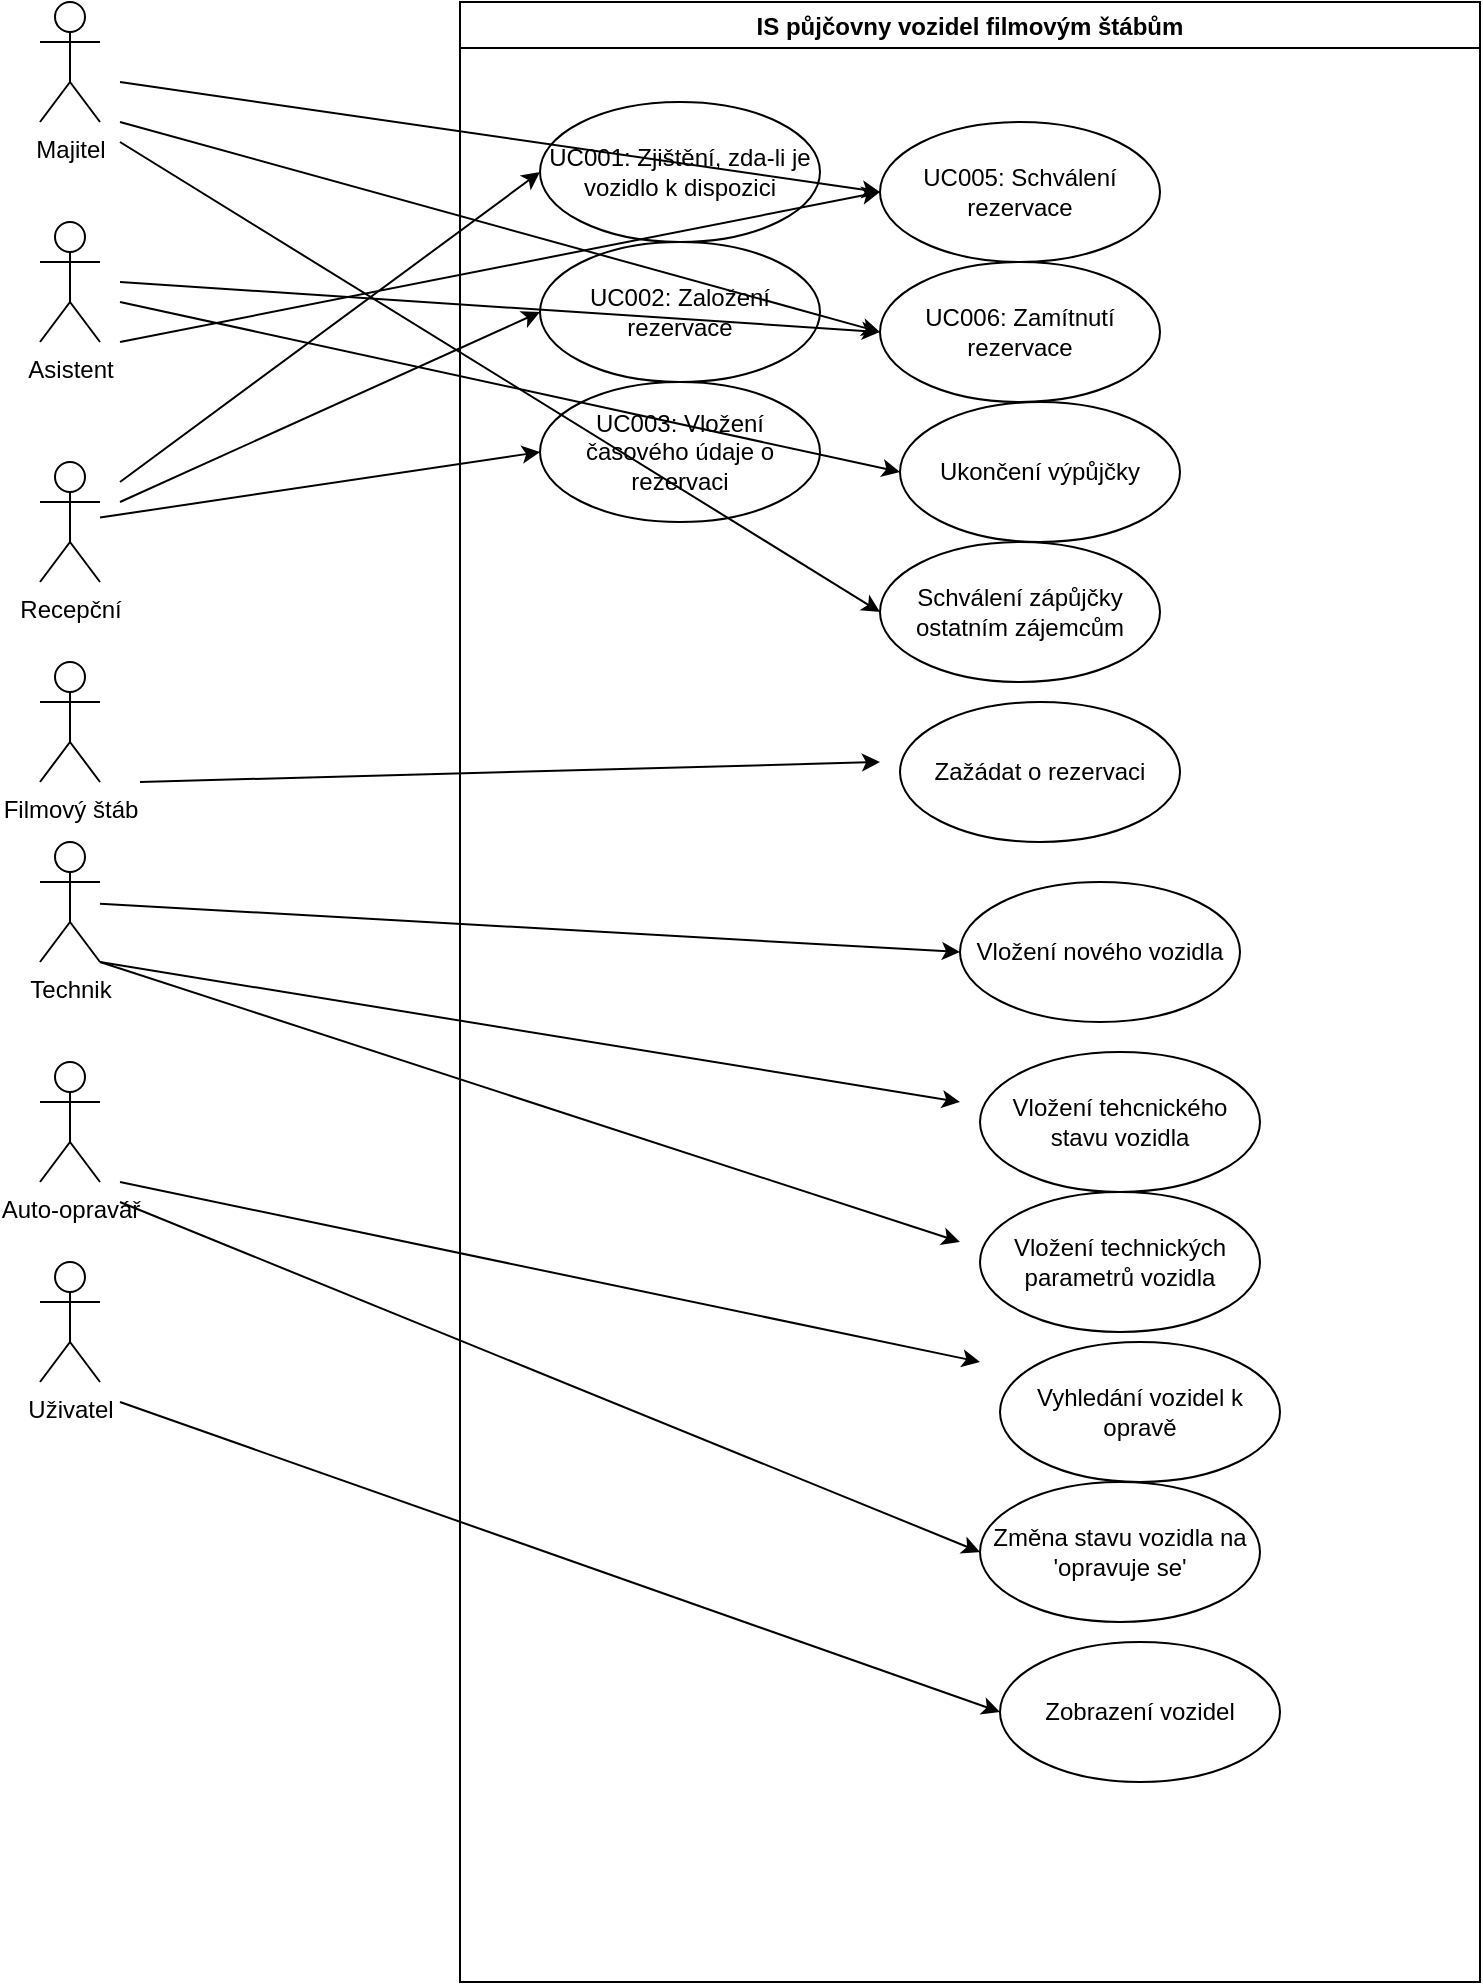 <mxfile version="15.5.9" type="github">
  <diagram id="apy8Ngh781oBLHAfVLGE" name="Page-1">
    <mxGraphModel dx="1038" dy="546" grid="1" gridSize="10" guides="1" tooltips="1" connect="1" arrows="1" fold="1" page="1" pageScale="1" pageWidth="3300" pageHeight="4681" math="0" shadow="0">
      <root>
        <mxCell id="0" />
        <mxCell id="1" parent="0" />
        <mxCell id="m64D21JxlKDrZVXCHpGl-1" value="&lt;div&gt;Majitel&lt;/div&gt;" style="shape=umlActor;verticalLabelPosition=bottom;verticalAlign=top;html=1;outlineConnect=0;" parent="1" vertex="1">
          <mxGeometry x="70" y="80" width="30" height="60" as="geometry" />
        </mxCell>
        <mxCell id="m64D21JxlKDrZVXCHpGl-2" value="&lt;div&gt;Asistent&lt;/div&gt;&lt;div&gt;&lt;br&gt;&lt;/div&gt;" style="shape=umlActor;verticalLabelPosition=bottom;verticalAlign=top;html=1;outlineConnect=0;" parent="1" vertex="1">
          <mxGeometry x="70" y="190" width="30" height="60" as="geometry" />
        </mxCell>
        <mxCell id="m64D21JxlKDrZVXCHpGl-3" value="Recepční" style="shape=umlActor;verticalLabelPosition=bottom;verticalAlign=top;html=1;outlineConnect=0;" parent="1" vertex="1">
          <mxGeometry x="70" y="310" width="30" height="60" as="geometry" />
        </mxCell>
        <mxCell id="m64D21JxlKDrZVXCHpGl-6" value="Filmový štáb" style="shape=umlActor;verticalLabelPosition=bottom;verticalAlign=top;html=1;outlineConnect=0;" parent="1" vertex="1">
          <mxGeometry x="70" y="410" width="30" height="60" as="geometry" />
        </mxCell>
        <mxCell id="m64D21JxlKDrZVXCHpGl-7" value="Technik" style="shape=umlActor;verticalLabelPosition=bottom;verticalAlign=top;html=1;outlineConnect=0;" parent="1" vertex="1">
          <mxGeometry x="70" y="500" width="30" height="60" as="geometry" />
        </mxCell>
        <mxCell id="m64D21JxlKDrZVXCHpGl-9" value="Auto-opravář" style="shape=umlActor;verticalLabelPosition=bottom;verticalAlign=top;html=1;outlineConnect=0;" parent="1" vertex="1">
          <mxGeometry x="70" y="610" width="30" height="60" as="geometry" />
        </mxCell>
        <mxCell id="m64D21JxlKDrZVXCHpGl-11" value="IS půjčovny vozidel filmovým štábům" style="swimlane;" parent="1" vertex="1">
          <mxGeometry x="280" y="80" width="510" height="990" as="geometry" />
        </mxCell>
        <mxCell id="m64D21JxlKDrZVXCHpGl-13" value="UC001: Zjištění, zda-li je vozidlo k dispozici" style="ellipse;whiteSpace=wrap;html=1;" parent="m64D21JxlKDrZVXCHpGl-11" vertex="1">
          <mxGeometry x="40" y="50" width="140" height="70" as="geometry" />
        </mxCell>
        <mxCell id="m64D21JxlKDrZVXCHpGl-15" value="UC002: Založení rezervace" style="ellipse;whiteSpace=wrap;html=1;" parent="m64D21JxlKDrZVXCHpGl-11" vertex="1">
          <mxGeometry x="40" y="120" width="140" height="70" as="geometry" />
        </mxCell>
        <mxCell id="m64D21JxlKDrZVXCHpGl-17" value="UC003: Vložení časového údaje o rezervaci" style="ellipse;whiteSpace=wrap;html=1;" parent="m64D21JxlKDrZVXCHpGl-11" vertex="1">
          <mxGeometry x="40" y="190" width="140" height="70" as="geometry" />
        </mxCell>
        <mxCell id="m64D21JxlKDrZVXCHpGl-21" value="UC005: Schválení rezervace" style="ellipse;whiteSpace=wrap;html=1;" parent="m64D21JxlKDrZVXCHpGl-11" vertex="1">
          <mxGeometry x="210" y="60" width="140" height="70" as="geometry" />
        </mxCell>
        <mxCell id="m64D21JxlKDrZVXCHpGl-23" value="UC006: Zamítnutí rezervace" style="ellipse;whiteSpace=wrap;html=1;" parent="m64D21JxlKDrZVXCHpGl-11" vertex="1">
          <mxGeometry x="210" y="130" width="140" height="70" as="geometry" />
        </mxCell>
        <mxCell id="rS2RggNhqOTAi8GMfx9j-12" value="Ukončení výpůjčky" style="ellipse;whiteSpace=wrap;html=1;" vertex="1" parent="m64D21JxlKDrZVXCHpGl-11">
          <mxGeometry x="220" y="200" width="140" height="70" as="geometry" />
        </mxCell>
        <mxCell id="rS2RggNhqOTAi8GMfx9j-14" value="Schválení zápůjčky ostatním zájemcům" style="ellipse;whiteSpace=wrap;html=1;" vertex="1" parent="m64D21JxlKDrZVXCHpGl-11">
          <mxGeometry x="210" y="270" width="140" height="70" as="geometry" />
        </mxCell>
        <mxCell id="rS2RggNhqOTAi8GMfx9j-17" value="Zažádat o rezervaci" style="ellipse;whiteSpace=wrap;html=1;" vertex="1" parent="m64D21JxlKDrZVXCHpGl-11">
          <mxGeometry x="220" y="350" width="140" height="70" as="geometry" />
        </mxCell>
        <mxCell id="rS2RggNhqOTAi8GMfx9j-19" value="Vložení nového vozidla" style="ellipse;whiteSpace=wrap;html=1;" vertex="1" parent="m64D21JxlKDrZVXCHpGl-11">
          <mxGeometry x="250" y="440" width="140" height="70" as="geometry" />
        </mxCell>
        <mxCell id="rS2RggNhqOTAi8GMfx9j-21" value="Vložení tehcnického stavu vozidla" style="ellipse;whiteSpace=wrap;html=1;" vertex="1" parent="m64D21JxlKDrZVXCHpGl-11">
          <mxGeometry x="260" y="525" width="140" height="70" as="geometry" />
        </mxCell>
        <mxCell id="rS2RggNhqOTAi8GMfx9j-23" value="Vložení technických parametrů vozidla" style="ellipse;whiteSpace=wrap;html=1;" vertex="1" parent="m64D21JxlKDrZVXCHpGl-11">
          <mxGeometry x="260" y="595" width="140" height="70" as="geometry" />
        </mxCell>
        <mxCell id="rS2RggNhqOTAi8GMfx9j-25" value="Vyhledání vozidel k opravě" style="ellipse;whiteSpace=wrap;html=1;" vertex="1" parent="m64D21JxlKDrZVXCHpGl-11">
          <mxGeometry x="270" y="670" width="140" height="70" as="geometry" />
        </mxCell>
        <mxCell id="rS2RggNhqOTAi8GMfx9j-27" value="Změna stavu vozidla na &#39;opravuje se&#39;&lt;br&gt;" style="ellipse;whiteSpace=wrap;html=1;" vertex="1" parent="m64D21JxlKDrZVXCHpGl-11">
          <mxGeometry x="260" y="740" width="140" height="70" as="geometry" />
        </mxCell>
        <mxCell id="rS2RggNhqOTAi8GMfx9j-29" value="&lt;div&gt;Zobrazení vozidel&lt;/div&gt;" style="ellipse;whiteSpace=wrap;html=1;" vertex="1" parent="m64D21JxlKDrZVXCHpGl-11">
          <mxGeometry x="270" y="820" width="140" height="70" as="geometry" />
        </mxCell>
        <mxCell id="m64D21JxlKDrZVXCHpGl-29" value="&lt;div&gt;Uživatel&lt;/div&gt;&lt;div&gt;&lt;br&gt;&lt;/div&gt;" style="shape=umlActor;verticalLabelPosition=bottom;verticalAlign=top;html=1;outlineConnect=0;" parent="1" vertex="1">
          <mxGeometry x="70" y="710" width="30" height="60" as="geometry" />
        </mxCell>
        <mxCell id="rS2RggNhqOTAi8GMfx9j-1" value="" style="endArrow=classic;html=1;rounded=0;entryX=0;entryY=0.5;entryDx=0;entryDy=0;" edge="1" parent="1" target="m64D21JxlKDrZVXCHpGl-13">
          <mxGeometry width="50" height="50" relative="1" as="geometry">
            <mxPoint x="110" y="320" as="sourcePoint" />
            <mxPoint x="310" y="170" as="targetPoint" />
          </mxGeometry>
        </mxCell>
        <mxCell id="rS2RggNhqOTAi8GMfx9j-2" value="" style="endArrow=classic;html=1;rounded=0;entryX=0;entryY=0.5;entryDx=0;entryDy=0;" edge="1" parent="1" target="m64D21JxlKDrZVXCHpGl-15">
          <mxGeometry width="50" height="50" relative="1" as="geometry">
            <mxPoint x="110" y="330" as="sourcePoint" />
            <mxPoint x="160" y="320" as="targetPoint" />
          </mxGeometry>
        </mxCell>
        <mxCell id="rS2RggNhqOTAi8GMfx9j-3" value="" style="endArrow=classic;html=1;rounded=0;entryX=0;entryY=0.5;entryDx=0;entryDy=0;" edge="1" parent="1" source="m64D21JxlKDrZVXCHpGl-3" target="m64D21JxlKDrZVXCHpGl-17">
          <mxGeometry width="50" height="50" relative="1" as="geometry">
            <mxPoint x="170" y="370" as="sourcePoint" />
            <mxPoint x="220" y="320" as="targetPoint" />
          </mxGeometry>
        </mxCell>
        <mxCell id="rS2RggNhqOTAi8GMfx9j-4" value="" style="endArrow=classic;html=1;rounded=0;entryX=0;entryY=0.5;entryDx=0;entryDy=0;" edge="1" parent="1" target="m64D21JxlKDrZVXCHpGl-21">
          <mxGeometry width="50" height="50" relative="1" as="geometry">
            <mxPoint x="110" y="120" as="sourcePoint" />
            <mxPoint x="150" y="90" as="targetPoint" />
          </mxGeometry>
        </mxCell>
        <mxCell id="rS2RggNhqOTAi8GMfx9j-6" value="" style="endArrow=classic;html=1;rounded=0;entryX=0;entryY=0.5;entryDx=0;entryDy=0;" edge="1" parent="1" target="m64D21JxlKDrZVXCHpGl-21">
          <mxGeometry width="50" height="50" relative="1" as="geometry">
            <mxPoint x="110" y="250" as="sourcePoint" />
            <mxPoint x="160" y="200" as="targetPoint" />
          </mxGeometry>
        </mxCell>
        <mxCell id="rS2RggNhqOTAi8GMfx9j-7" value="" style="endArrow=classic;html=1;rounded=0;entryX=0;entryY=0.5;entryDx=0;entryDy=0;" edge="1" parent="1" target="m64D21JxlKDrZVXCHpGl-23">
          <mxGeometry width="50" height="50" relative="1" as="geometry">
            <mxPoint x="110" y="140" as="sourcePoint" />
            <mxPoint x="160" y="120" as="targetPoint" />
          </mxGeometry>
        </mxCell>
        <mxCell id="rS2RggNhqOTAi8GMfx9j-9" value="" style="endArrow=classic;html=1;rounded=0;entryX=0;entryY=0.5;entryDx=0;entryDy=0;" edge="1" parent="1" target="m64D21JxlKDrZVXCHpGl-23">
          <mxGeometry width="50" height="50" relative="1" as="geometry">
            <mxPoint x="110" y="220" as="sourcePoint" />
            <mxPoint x="160" y="200" as="targetPoint" />
          </mxGeometry>
        </mxCell>
        <mxCell id="rS2RggNhqOTAi8GMfx9j-11" value="" style="endArrow=classic;html=1;rounded=0;entryX=0;entryY=0.5;entryDx=0;entryDy=0;" edge="1" parent="1" target="rS2RggNhqOTAi8GMfx9j-12">
          <mxGeometry width="50" height="50" relative="1" as="geometry">
            <mxPoint x="110" y="230" as="sourcePoint" />
            <mxPoint x="520" y="320" as="targetPoint" />
          </mxGeometry>
        </mxCell>
        <mxCell id="rS2RggNhqOTAi8GMfx9j-16" value="" style="endArrow=classic;html=1;rounded=0;entryX=0;entryY=0.5;entryDx=0;entryDy=0;" edge="1" parent="1" target="rS2RggNhqOTAi8GMfx9j-14">
          <mxGeometry width="50" height="50" relative="1" as="geometry">
            <mxPoint x="110" y="150" as="sourcePoint" />
            <mxPoint x="160" y="110" as="targetPoint" />
          </mxGeometry>
        </mxCell>
        <mxCell id="rS2RggNhqOTAi8GMfx9j-18" value="" style="endArrow=classic;html=1;rounded=0;" edge="1" parent="1">
          <mxGeometry width="50" height="50" relative="1" as="geometry">
            <mxPoint x="120" y="470" as="sourcePoint" />
            <mxPoint x="490" y="460" as="targetPoint" />
          </mxGeometry>
        </mxCell>
        <mxCell id="rS2RggNhqOTAi8GMfx9j-20" value="" style="endArrow=classic;html=1;rounded=0;entryX=0;entryY=0.5;entryDx=0;entryDy=0;" edge="1" parent="1" source="m64D21JxlKDrZVXCHpGl-7" target="rS2RggNhqOTAi8GMfx9j-19">
          <mxGeometry width="50" height="50" relative="1" as="geometry">
            <mxPoint x="110" y="570" as="sourcePoint" />
            <mxPoint x="160" y="520" as="targetPoint" />
          </mxGeometry>
        </mxCell>
        <mxCell id="rS2RggNhqOTAi8GMfx9j-22" value="" style="endArrow=classic;html=1;rounded=0;" edge="1" parent="1">
          <mxGeometry width="50" height="50" relative="1" as="geometry">
            <mxPoint x="100" y="560" as="sourcePoint" />
            <mxPoint x="530" y="630" as="targetPoint" />
          </mxGeometry>
        </mxCell>
        <mxCell id="rS2RggNhqOTAi8GMfx9j-24" value="" style="endArrow=classic;html=1;rounded=0;" edge="1" parent="1">
          <mxGeometry width="50" height="50" relative="1" as="geometry">
            <mxPoint x="100" y="560" as="sourcePoint" />
            <mxPoint x="530" y="700" as="targetPoint" />
          </mxGeometry>
        </mxCell>
        <mxCell id="rS2RggNhqOTAi8GMfx9j-26" value="" style="endArrow=classic;html=1;rounded=0;" edge="1" parent="1">
          <mxGeometry width="50" height="50" relative="1" as="geometry">
            <mxPoint x="110" y="670" as="sourcePoint" />
            <mxPoint x="540" y="760" as="targetPoint" />
          </mxGeometry>
        </mxCell>
        <mxCell id="rS2RggNhqOTAi8GMfx9j-28" value="" style="endArrow=classic;html=1;rounded=0;entryX=0;entryY=0.5;entryDx=0;entryDy=0;" edge="1" parent="1" target="rS2RggNhqOTAi8GMfx9j-27">
          <mxGeometry width="50" height="50" relative="1" as="geometry">
            <mxPoint x="110" y="680" as="sourcePoint" />
            <mxPoint x="160" y="630" as="targetPoint" />
          </mxGeometry>
        </mxCell>
        <mxCell id="rS2RggNhqOTAi8GMfx9j-30" value="" style="endArrow=classic;html=1;rounded=0;entryX=0;entryY=0.5;entryDx=0;entryDy=0;" edge="1" parent="1" target="rS2RggNhqOTAi8GMfx9j-29">
          <mxGeometry width="50" height="50" relative="1" as="geometry">
            <mxPoint x="110" y="780" as="sourcePoint" />
            <mxPoint x="160" y="730" as="targetPoint" />
          </mxGeometry>
        </mxCell>
      </root>
    </mxGraphModel>
  </diagram>
</mxfile>
